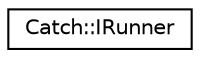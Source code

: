 digraph "Graphical Class Hierarchy"
{
  edge [fontname="Helvetica",fontsize="10",labelfontname="Helvetica",labelfontsize="10"];
  node [fontname="Helvetica",fontsize="10",shape=record];
  rankdir="LR";
  Node1 [label="Catch::IRunner",height=0.2,width=0.4,color="black", fillcolor="white", style="filled",URL="$d6/d0e/structCatch_1_1IRunner.html"];
}

